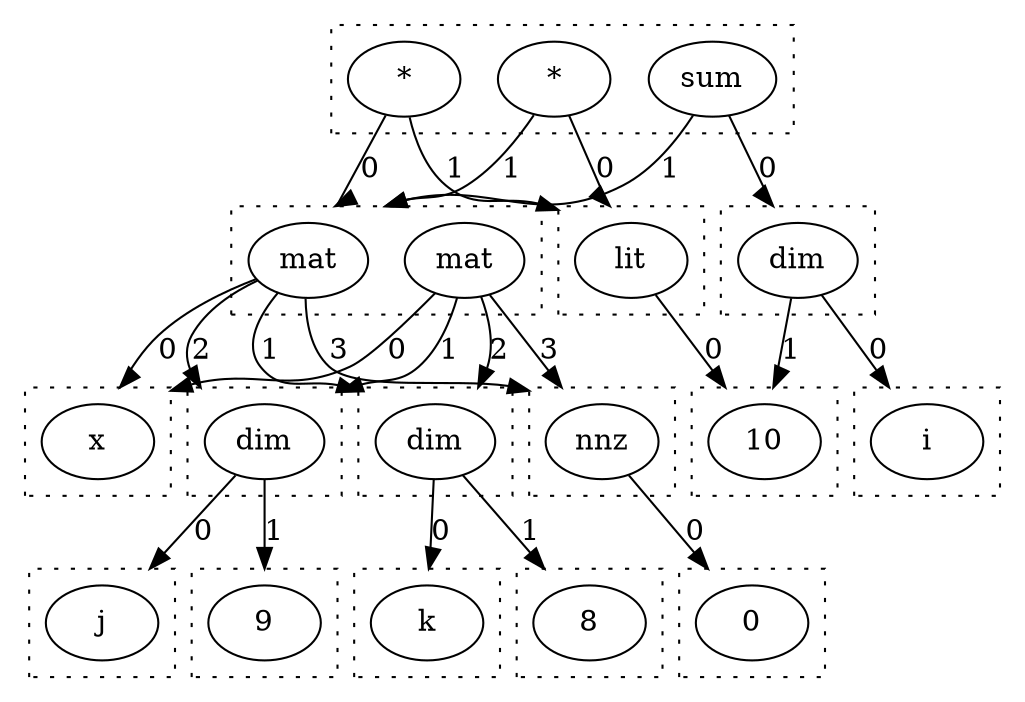 digraph {
  compound=true
  subgraph cluster_0 {
    style=dotted
    0.0[label = "i"]
  }
  subgraph cluster_1 {
    style=dotted
    1.0[label = "10"]
  }
  subgraph cluster_2 {
    style=dotted
    2.0[label = "dim"]
  }
  subgraph cluster_3 {
    style=dotted
    3.0[label = "x"]
  }
  subgraph cluster_4 {
    style=dotted
    4.0[label = "j"]
  }
  subgraph cluster_5 {
    style=dotted
    5.0[label = "9"]
  }
  subgraph cluster_6 {
    style=dotted
    6.0[label = "dim"]
  }
  subgraph cluster_7 {
    style=dotted
    7.0[label = "k"]
  }
  subgraph cluster_8 {
    style=dotted
    8.0[label = "8"]
  }
  subgraph cluster_9 {
    style=dotted
    9.0[label = "dim"]
  }
  subgraph cluster_10 {
    style=dotted
    10.0[label = "0"]
  }
  subgraph cluster_11 {
    style=dotted
    11.0[label = "nnz"]
  }
  subgraph cluster_12 {
    style=dotted
    12.0[label = "mat"]
    12.1[label = "mat"]
  }
  subgraph cluster_13 {
    style=dotted
    13.0[label = "*"]
    13.1[label = "sum"]
    13.2[label = "*"]
  }
  subgraph cluster_15 {
    style=dotted
    15.0[label = "lit"]
  }
  2.0 -> 0.0 [lhead = cluster_0, label = 0]
  2.0 -> 1.0 [lhead = cluster_1, label = 1]
  6.0 -> 4.0 [lhead = cluster_4, label = 0]
  6.0 -> 5.0 [lhead = cluster_5, label = 1]
  9.0 -> 7.0 [lhead = cluster_7, label = 0]
  9.0 -> 8.0 [lhead = cluster_8, label = 1]
  11.0 -> 10.0 [lhead = cluster_10, label = 0]
  12.0 -> 3.0 [lhead = cluster_3, label = 0]
  12.0 -> 9.0 [lhead = cluster_9, label = 1]
  12.0 -> 6.0 [lhead = cluster_6, label = 2]
  12.0 -> 11.0 [lhead = cluster_11, label = 3]
  12.1 -> 3.0 [lhead = cluster_3, label = 0]
  12.1 -> 6.0 [lhead = cluster_6, label = 1]
  12.1 -> 9.0 [lhead = cluster_9, label = 2]
  12.1 -> 11.0 [lhead = cluster_11, label = 3]
  13.0 -> 12.0 [lhead = cluster_12, label = 0]
  13.0 -> 15.0 [lhead = cluster_15, label = 1]
  13.1 -> 2.0 [lhead = cluster_2, label = 0]
  13.1 -> 12.0 [lhead = cluster_12, label = 1]
  13.2 -> 15.0 [lhead = cluster_15, label = 0]
  13.2 -> 12.0 [lhead = cluster_12, label = 1]
  15.0 -> 1.0 [lhead = cluster_1, label = 0]
}